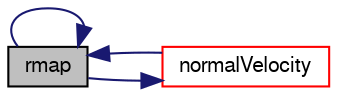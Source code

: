 digraph "rmap"
{
  bgcolor="transparent";
  edge [fontname="FreeSans",fontsize="10",labelfontname="FreeSans",labelfontsize="10"];
  node [fontname="FreeSans",fontsize="10",shape=record];
  rankdir="LR";
  Node152 [label="rmap",height=0.2,width=0.4,color="black", fillcolor="grey75", style="filled", fontcolor="black"];
  Node152 -> Node153 [color="midnightblue",fontsize="10",style="solid",fontname="FreeSans"];
  Node153 [label="normalVelocity",height=0.2,width=0.4,color="red",URL="$a22114.html#ae246bfeeac751e4e0f2983d48553e224",tooltip="Return the BC which provides the normal component of velocity. "];
  Node153 -> Node152 [color="midnightblue",fontsize="10",style="solid",fontname="FreeSans"];
  Node152 -> Node152 [color="midnightblue",fontsize="10",style="solid",fontname="FreeSans"];
}
